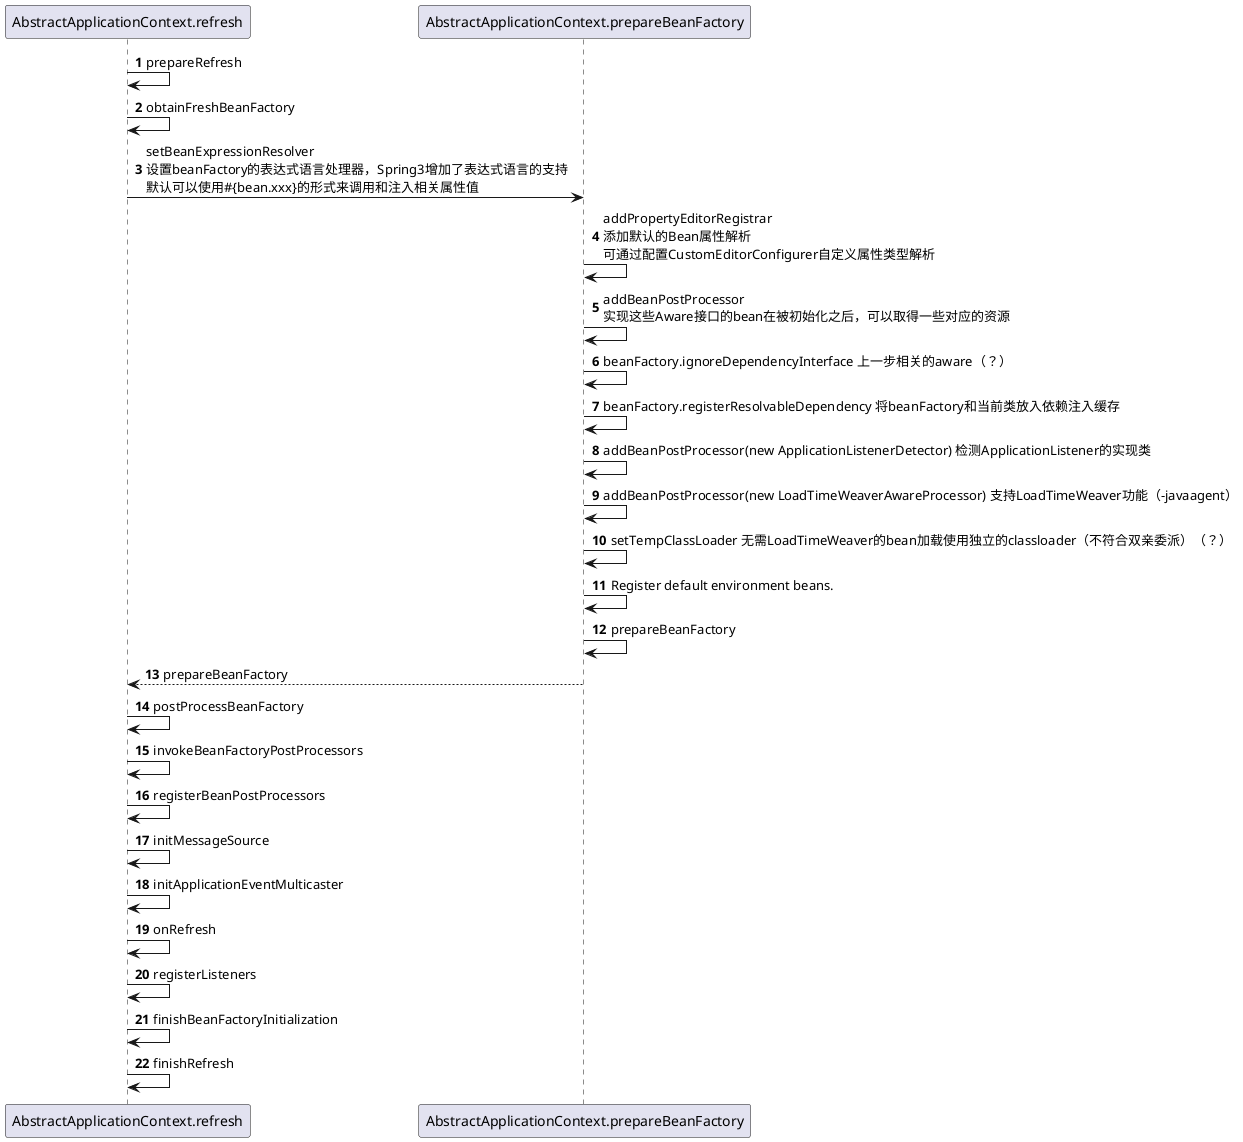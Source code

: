 @startuml
'https://plantuml.com/sequence-diagram

autonumber

AbstractApplicationContext.refresh -> AbstractApplicationContext.refresh : prepareRefresh
AbstractApplicationContext.refresh -> AbstractApplicationContext.refresh : obtainFreshBeanFactory
AbstractApplicationContext.refresh -> AbstractApplicationContext.prepareBeanFactory : setBeanExpressionResolver\n设置beanFactory的表达式语言处理器，Spring3增加了表达式语言的支持\n默认可以使用#{bean.xxx}的形式来调用和注入相关属性值
AbstractApplicationContext.prepareBeanFactory -> AbstractApplicationContext.prepareBeanFactory : addPropertyEditorRegistrar\n添加默认的Bean属性解析\n可通过配置CustomEditorConfigurer自定义属性类型解析
AbstractApplicationContext.prepareBeanFactory -> AbstractApplicationContext.prepareBeanFactory : addBeanPostProcessor\n实现这些Aware接口的bean在被初始化之后，可以取得一些对应的资源
AbstractApplicationContext.prepareBeanFactory -> AbstractApplicationContext.prepareBeanFactory : beanFactory.ignoreDependencyInterface 上一步相关的aware（？）
AbstractApplicationContext.prepareBeanFactory -> AbstractApplicationContext.prepareBeanFactory : beanFactory.registerResolvableDependency 将beanFactory和当前类放入依赖注入缓存
AbstractApplicationContext.prepareBeanFactory -> AbstractApplicationContext.prepareBeanFactory : addBeanPostProcessor(new ApplicationListenerDetector) 检测ApplicationListener的实现类
AbstractApplicationContext.prepareBeanFactory -> AbstractApplicationContext.prepareBeanFactory : addBeanPostProcessor(new LoadTimeWeaverAwareProcessor) 支持LoadTimeWeaver功能（-javaagent）
AbstractApplicationContext.prepareBeanFactory -> AbstractApplicationContext.prepareBeanFactory : setTempClassLoader 无需LoadTimeWeaver的bean加载使用独立的classloader（不符合双亲委派）（？）
AbstractApplicationContext.prepareBeanFactory -> AbstractApplicationContext.prepareBeanFactory : Register default environment beans.
AbstractApplicationContext.prepareBeanFactory -> AbstractApplicationContext.prepareBeanFactory : prepareBeanFactory
AbstractApplicationContext.prepareBeanFactory --> AbstractApplicationContext.refresh : prepareBeanFactory
AbstractApplicationContext.refresh -> AbstractApplicationContext.refresh : postProcessBeanFactory
AbstractApplicationContext.refresh -> AbstractApplicationContext.refresh : invokeBeanFactoryPostProcessors
AbstractApplicationContext.refresh -> AbstractApplicationContext.refresh : registerBeanPostProcessors
AbstractApplicationContext.refresh -> AbstractApplicationContext.refresh : initMessageSource
AbstractApplicationContext.refresh -> AbstractApplicationContext.refresh : initApplicationEventMulticaster
AbstractApplicationContext.refresh -> AbstractApplicationContext.refresh : onRefresh
AbstractApplicationContext.refresh -> AbstractApplicationContext.refresh : registerListeners
AbstractApplicationContext.refresh -> AbstractApplicationContext.refresh : finishBeanFactoryInitialization
AbstractApplicationContext.refresh -> AbstractApplicationContext.refresh : finishRefresh

@enduml
